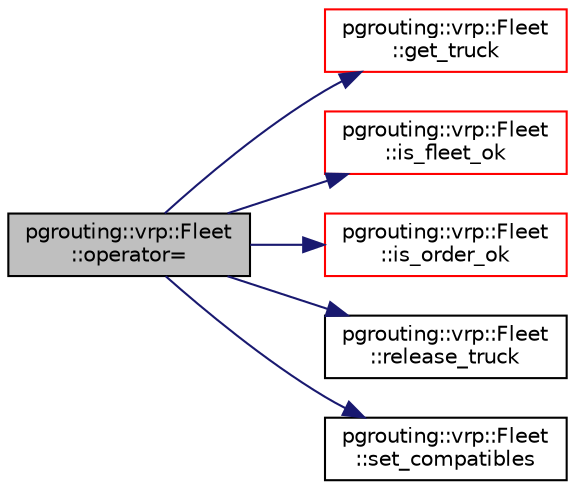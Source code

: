 digraph "pgrouting::vrp::Fleet::operator="
{
  edge [fontname="Helvetica",fontsize="10",labelfontname="Helvetica",labelfontsize="10"];
  node [fontname="Helvetica",fontsize="10",shape=record];
  rankdir="LR";
  Node103 [label="pgrouting::vrp::Fleet\l::operator=",height=0.2,width=0.4,color="black", fillcolor="grey75", style="filled", fontcolor="black"];
  Node103 -> Node104 [color="midnightblue",fontsize="10",style="solid",fontname="Helvetica"];
  Node104 [label="pgrouting::vrp::Fleet\l::get_truck",height=0.2,width=0.4,color="red", fillcolor="white", style="filled",URL="$classpgrouting_1_1vrp_1_1Fleet.html#a6ea2ff496416b26f55df04bd4d9d04c8"];
  Node103 -> Node107 [color="midnightblue",fontsize="10",style="solid",fontname="Helvetica"];
  Node107 [label="pgrouting::vrp::Fleet\l::is_fleet_ok",height=0.2,width=0.4,color="red", fillcolor="white", style="filled",URL="$classpgrouting_1_1vrp_1_1Fleet.html#a7e6db8641aa5268705f7c1e77ad6afff"];
  Node103 -> Node109 [color="midnightblue",fontsize="10",style="solid",fontname="Helvetica"];
  Node109 [label="pgrouting::vrp::Fleet\l::is_order_ok",height=0.2,width=0.4,color="red", fillcolor="white", style="filled",URL="$classpgrouting_1_1vrp_1_1Fleet.html#a20706ce64b90c0e628fb51da79f1e490",tooltip="Given an order, Cycle trhugh all the trucks to verify if the order can be served by at least one truc..."];
  Node103 -> Node124 [color="midnightblue",fontsize="10",style="solid",fontname="Helvetica"];
  Node124 [label="pgrouting::vrp::Fleet\l::release_truck",height=0.2,width=0.4,color="black", fillcolor="white", style="filled",URL="$classpgrouting_1_1vrp_1_1Fleet.html#acd7853577b19e5344afe1c82dbd241b7"];
  Node103 -> Node125 [color="midnightblue",fontsize="10",style="solid",fontname="Helvetica"];
  Node125 [label="pgrouting::vrp::Fleet\l::set_compatibles",height=0.2,width=0.4,color="black", fillcolor="white", style="filled",URL="$classpgrouting_1_1vrp_1_1Fleet.html#ae69becd4875cb8c486f00a75edfff54f"];
}
